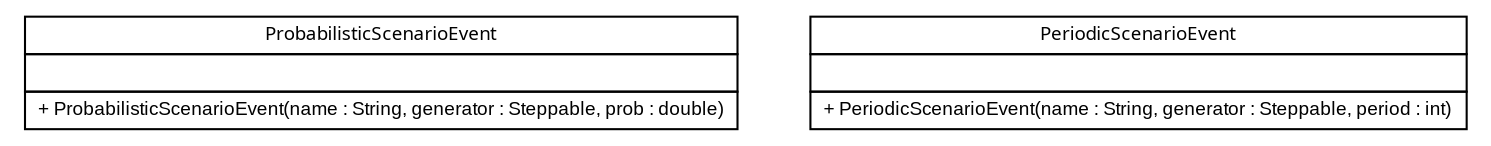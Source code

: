 #!/usr/local/bin/dot
#
# Class diagram 
# Generated by UMLGraph version 5.1 (http://www.umlgraph.org/)
#

digraph G {
	edge [fontname="arial",fontsize=10,labelfontname="arial",labelfontsize=10];
	node [fontname="arial",fontsize=10,shape=plaintext];
	nodesep=0.25;
	ranksep=0.5;
	// es.upm.dit.gsi.shanks.model.event.scenario.ProbabilisticScenarioEvent
	c1822 [label=<<table title="es.upm.dit.gsi.shanks.model.event.scenario.ProbabilisticScenarioEvent" border="0" cellborder="1" cellspacing="0" cellpadding="2" port="p" href="./ProbabilisticScenarioEvent.html">
		<tr><td><table border="0" cellspacing="0" cellpadding="1">
<tr><td align="center" balign="center"><font face="ariali"> ProbabilisticScenarioEvent </font></td></tr>
		</table></td></tr>
		<tr><td><table border="0" cellspacing="0" cellpadding="1">
<tr><td align="left" balign="left">  </td></tr>
		</table></td></tr>
		<tr><td><table border="0" cellspacing="0" cellpadding="1">
<tr><td align="left" balign="left"> + ProbabilisticScenarioEvent(name : String, generator : Steppable, prob : double) </td></tr>
		</table></td></tr>
		</table>>, fontname="arial", fontcolor="black", fontsize=9.0];
	// es.upm.dit.gsi.shanks.model.event.scenario.PeriodicScenarioEvent
	c1823 [label=<<table title="es.upm.dit.gsi.shanks.model.event.scenario.PeriodicScenarioEvent" border="0" cellborder="1" cellspacing="0" cellpadding="2" port="p" href="./PeriodicScenarioEvent.html">
		<tr><td><table border="0" cellspacing="0" cellpadding="1">
<tr><td align="center" balign="center"><font face="ariali"> PeriodicScenarioEvent </font></td></tr>
		</table></td></tr>
		<tr><td><table border="0" cellspacing="0" cellpadding="1">
<tr><td align="left" balign="left">  </td></tr>
		</table></td></tr>
		<tr><td><table border="0" cellspacing="0" cellpadding="1">
<tr><td align="left" balign="left"> + PeriodicScenarioEvent(name : String, generator : Steppable, period : int) </td></tr>
		</table></td></tr>
		</table>>, fontname="arial", fontcolor="black", fontsize=9.0];
}

